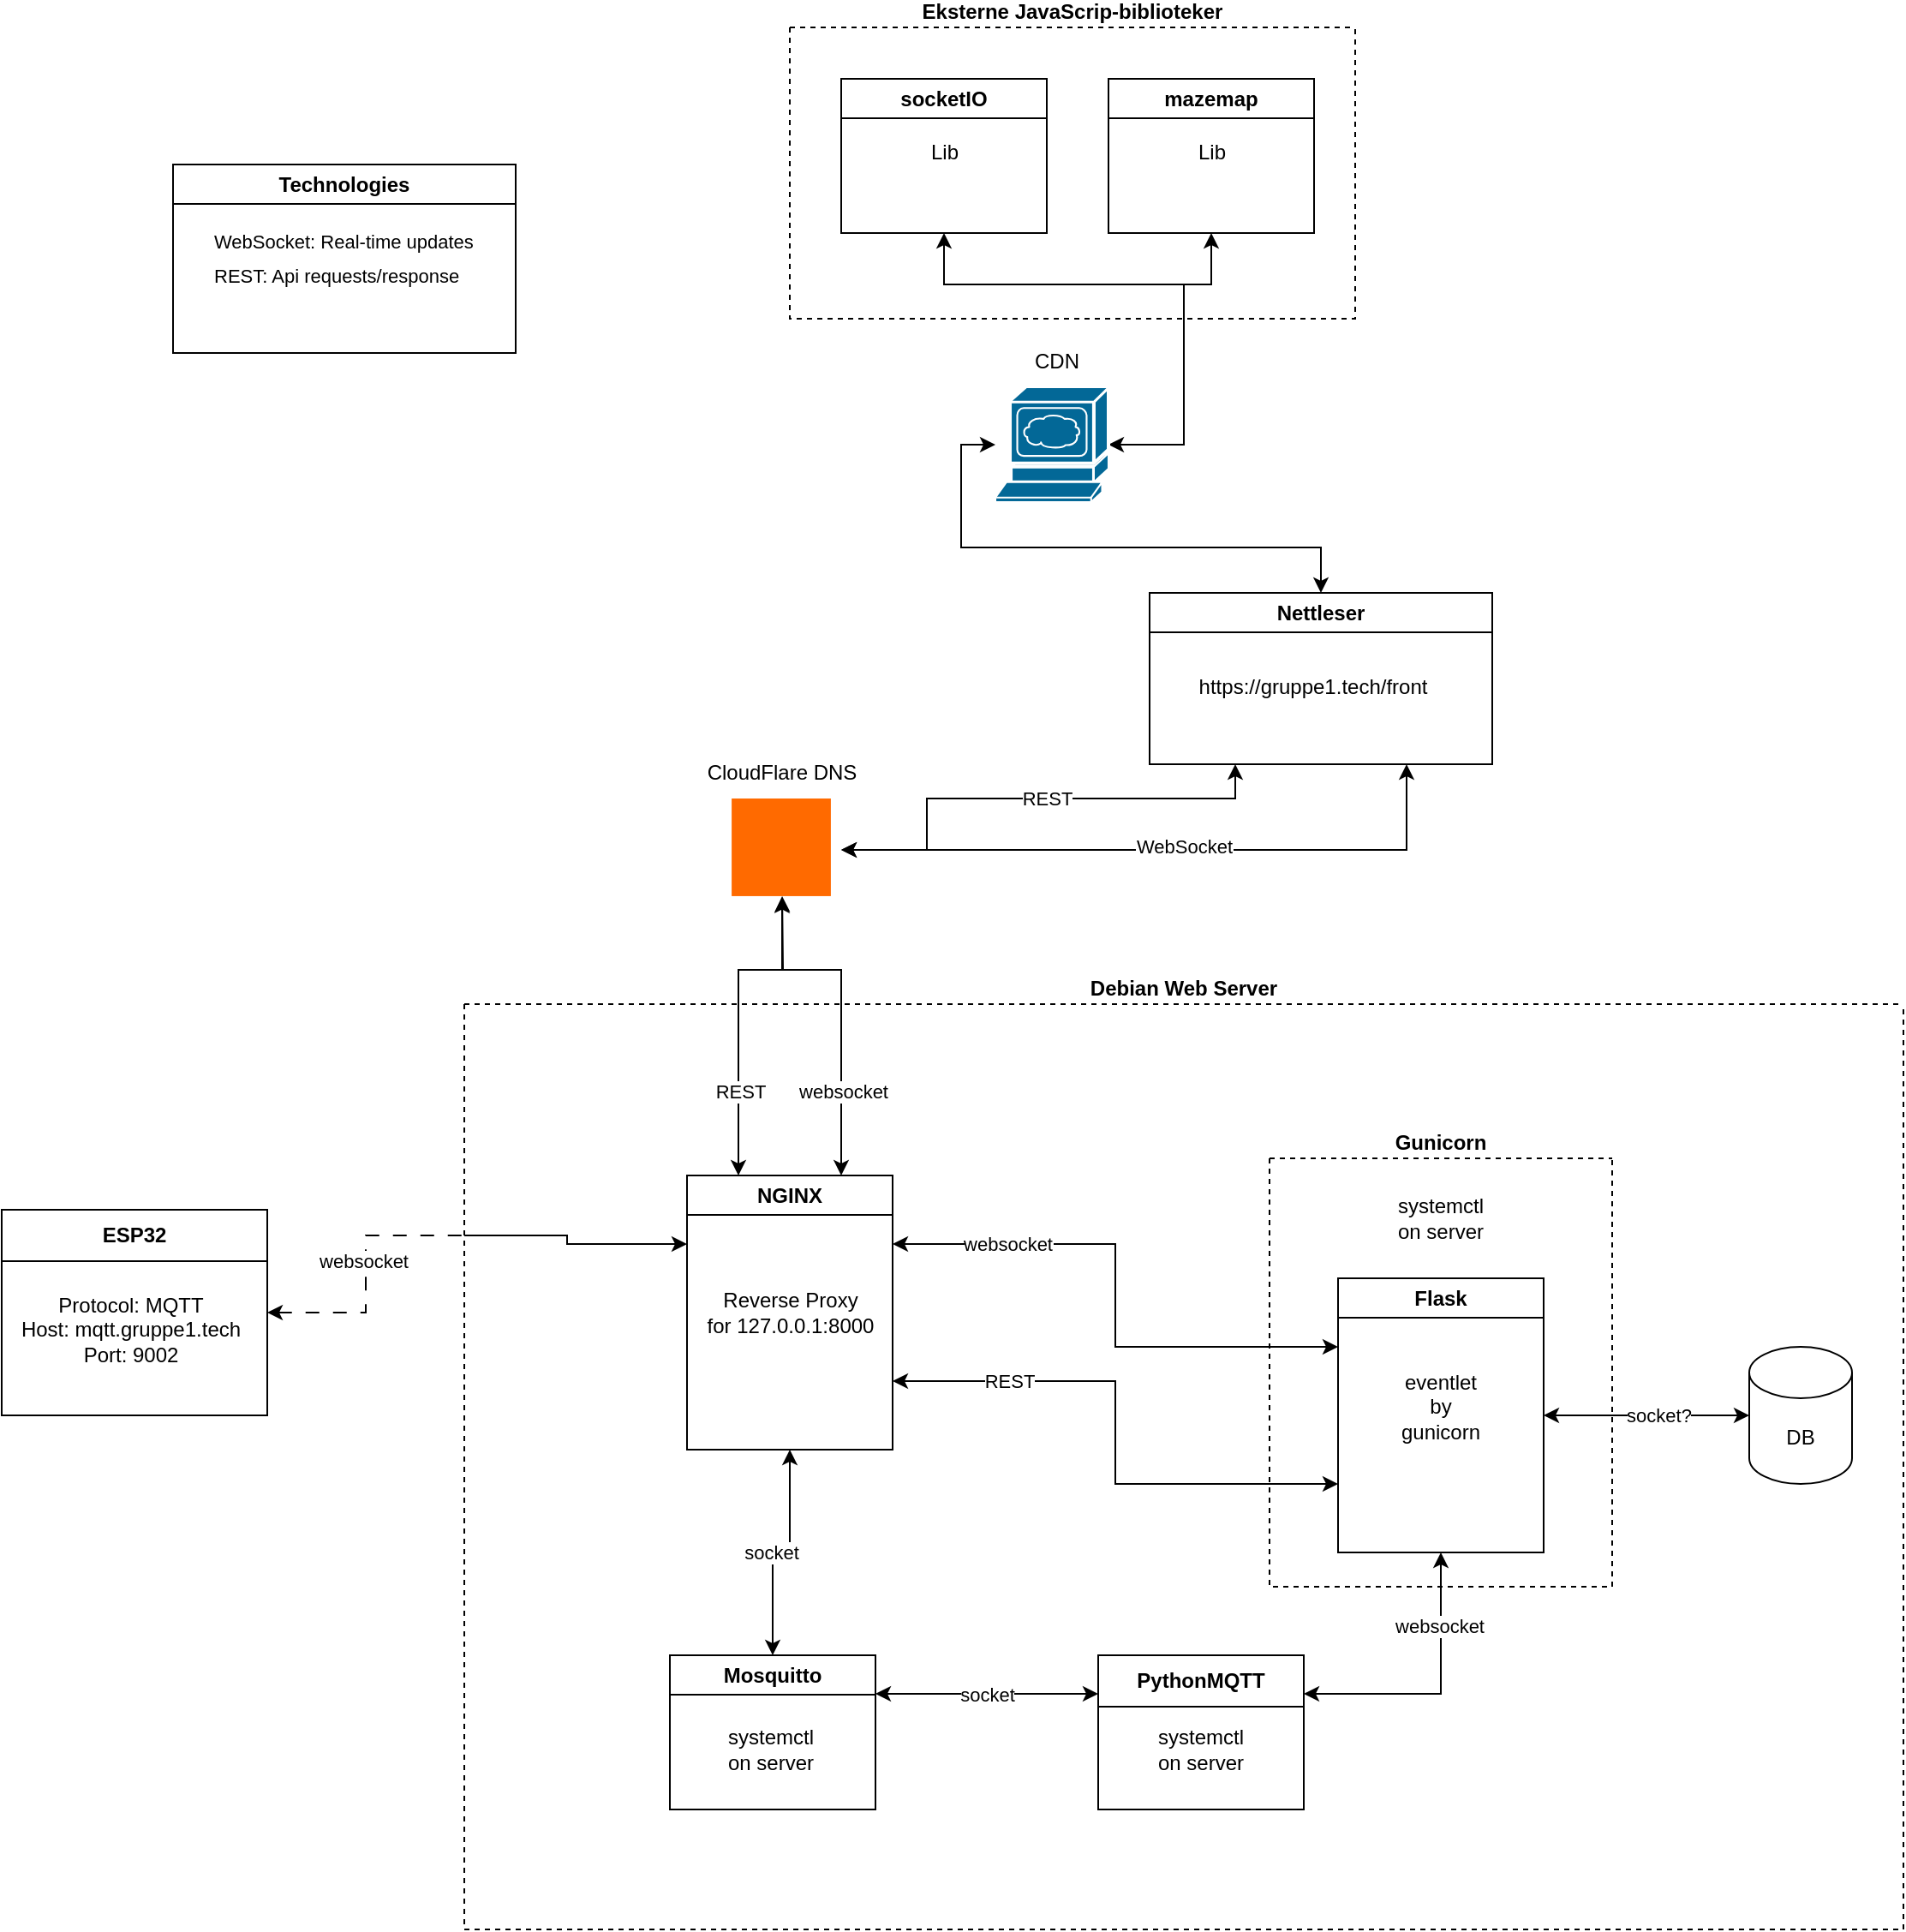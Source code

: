 <mxfile version="24.9.0">
  <diagram name="Page-1" id="gCyIn5LwwLEo6zyTEe6D">
    <mxGraphModel dx="2188" dy="2139" grid="1" gridSize="10" guides="1" tooltips="1" connect="1" arrows="1" fold="1" page="0" pageScale="1" pageWidth="850" pageHeight="1100" math="0" shadow="0">
      <root>
        <mxCell id="0" />
        <mxCell id="1" parent="0" />
        <mxCell id="6MU27Whc_V-Y_yFQVjix-9" value="Debian Web Server" style="swimlane;startSize=0;dashed=1;spacingTop=-20;" vertex="1" parent="1">
          <mxGeometry x="-120" y="160" width="840" height="540" as="geometry" />
        </mxCell>
        <mxCell id="6MU27Whc_V-Y_yFQVjix-20" value="socket" style="edgeStyle=orthogonalEdgeStyle;rounded=0;orthogonalLoop=1;jettySize=auto;html=1;exitX=1;exitY=0.25;exitDx=0;exitDy=0;entryX=0;entryY=0.25;entryDx=0;entryDy=0;startArrow=classic;startFill=1;" edge="1" parent="6MU27Whc_V-Y_yFQVjix-9" source="6MU27Whc_V-Y_yFQVjix-3" target="6MU27Whc_V-Y_yFQVjix-5">
          <mxGeometry relative="1" as="geometry" />
        </mxCell>
        <mxCell id="6MU27Whc_V-Y_yFQVjix-3" value="Mosquitto" style="swimlane;whiteSpace=wrap;html=1;" vertex="1" parent="6MU27Whc_V-Y_yFQVjix-9">
          <mxGeometry x="120" y="380" width="120" height="90" as="geometry" />
        </mxCell>
        <mxCell id="6MU27Whc_V-Y_yFQVjix-71" value="systemctl on server" style="text;html=1;align=center;verticalAlign=middle;whiteSpace=wrap;rounded=0;" vertex="1" parent="6MU27Whc_V-Y_yFQVjix-3">
          <mxGeometry x="28.95" y="40" width="60" height="30" as="geometry" />
        </mxCell>
        <mxCell id="6MU27Whc_V-Y_yFQVjix-23" style="edgeStyle=orthogonalEdgeStyle;rounded=0;orthogonalLoop=1;jettySize=auto;html=1;exitX=1;exitY=0.25;exitDx=0;exitDy=0;entryX=0.5;entryY=1;entryDx=0;entryDy=0;startArrow=classic;startFill=1;" edge="1" parent="6MU27Whc_V-Y_yFQVjix-9" source="6MU27Whc_V-Y_yFQVjix-5" target="6MU27Whc_V-Y_yFQVjix-12">
          <mxGeometry relative="1" as="geometry" />
        </mxCell>
        <mxCell id="6MU27Whc_V-Y_yFQVjix-46" value="websocket" style="edgeLabel;html=1;align=center;verticalAlign=middle;resizable=0;points=[];" vertex="1" connectable="0" parent="6MU27Whc_V-Y_yFQVjix-23">
          <mxGeometry x="-0.19" y="-1" relative="1" as="geometry">
            <mxPoint x="13" y="-41" as="offset" />
          </mxGeometry>
        </mxCell>
        <mxCell id="6MU27Whc_V-Y_yFQVjix-5" value="PythonMQTT" style="swimlane;whiteSpace=wrap;html=1;startSize=30;" vertex="1" parent="6MU27Whc_V-Y_yFQVjix-9">
          <mxGeometry x="370" y="380" width="120" height="90" as="geometry" />
        </mxCell>
        <mxCell id="6MU27Whc_V-Y_yFQVjix-70" value="systemctl on server" style="text;html=1;align=center;verticalAlign=middle;whiteSpace=wrap;rounded=0;" vertex="1" parent="6MU27Whc_V-Y_yFQVjix-5">
          <mxGeometry x="30" y="40" width="60" height="30" as="geometry" />
        </mxCell>
        <mxCell id="6MU27Whc_V-Y_yFQVjix-30" style="edgeStyle=orthogonalEdgeStyle;rounded=0;orthogonalLoop=1;jettySize=auto;html=1;exitX=0;exitY=0.75;exitDx=0;exitDy=0;entryX=1;entryY=0.75;entryDx=0;entryDy=0;startArrow=classic;startFill=1;" edge="1" parent="6MU27Whc_V-Y_yFQVjix-9" source="6MU27Whc_V-Y_yFQVjix-12" target="6MU27Whc_V-Y_yFQVjix-13">
          <mxGeometry relative="1" as="geometry" />
        </mxCell>
        <mxCell id="6MU27Whc_V-Y_yFQVjix-49" value="REST" style="edgeLabel;html=1;align=center;verticalAlign=middle;resizable=0;points=[];" vertex="1" connectable="0" parent="6MU27Whc_V-Y_yFQVjix-30">
          <mxGeometry x="0.348" y="1" relative="1" as="geometry">
            <mxPoint x="-37" y="-1" as="offset" />
          </mxGeometry>
        </mxCell>
        <mxCell id="6MU27Whc_V-Y_yFQVjix-58" style="edgeStyle=orthogonalEdgeStyle;rounded=0;orthogonalLoop=1;jettySize=auto;html=1;exitX=1;exitY=0.5;exitDx=0;exitDy=0;startArrow=classic;startFill=1;" edge="1" parent="6MU27Whc_V-Y_yFQVjix-9" source="6MU27Whc_V-Y_yFQVjix-12" target="6MU27Whc_V-Y_yFQVjix-57">
          <mxGeometry relative="1" as="geometry" />
        </mxCell>
        <mxCell id="6MU27Whc_V-Y_yFQVjix-66" value="&lt;div&gt;&lt;br&gt;&lt;/div&gt;&lt;div&gt;&lt;br&gt;&lt;/div&gt;" style="edgeLabel;html=1;align=center;verticalAlign=middle;resizable=0;points=[];" vertex="1" connectable="0" parent="6MU27Whc_V-Y_yFQVjix-58">
          <mxGeometry x="0.2" y="-2" relative="1" as="geometry">
            <mxPoint as="offset" />
          </mxGeometry>
        </mxCell>
        <mxCell id="6MU27Whc_V-Y_yFQVjix-76" value="socket?" style="edgeLabel;html=1;align=center;verticalAlign=middle;resizable=0;points=[];" vertex="1" connectable="0" parent="6MU27Whc_V-Y_yFQVjix-58">
          <mxGeometry x="0.11" relative="1" as="geometry">
            <mxPoint as="offset" />
          </mxGeometry>
        </mxCell>
        <mxCell id="6MU27Whc_V-Y_yFQVjix-12" value="Flask" style="swimlane;whiteSpace=wrap;html=1;" vertex="1" parent="6MU27Whc_V-Y_yFQVjix-9">
          <mxGeometry x="510" y="160" width="120" height="160" as="geometry" />
        </mxCell>
        <mxCell id="6MU27Whc_V-Y_yFQVjix-72" value="eventlet by gunicorn" style="text;html=1;align=center;verticalAlign=middle;whiteSpace=wrap;rounded=0;" vertex="1" parent="6MU27Whc_V-Y_yFQVjix-12">
          <mxGeometry x="30" y="60" width="60" height="30" as="geometry" />
        </mxCell>
        <mxCell id="6MU27Whc_V-Y_yFQVjix-29" style="edgeStyle=orthogonalEdgeStyle;rounded=0;orthogonalLoop=1;jettySize=auto;html=1;exitX=1;exitY=0.25;exitDx=0;exitDy=0;entryX=0;entryY=0.25;entryDx=0;entryDy=0;startArrow=classic;startFill=1;" edge="1" parent="6MU27Whc_V-Y_yFQVjix-9" source="6MU27Whc_V-Y_yFQVjix-13" target="6MU27Whc_V-Y_yFQVjix-12">
          <mxGeometry relative="1" as="geometry" />
        </mxCell>
        <mxCell id="6MU27Whc_V-Y_yFQVjix-54" value="websocket" style="edgeLabel;html=1;align=center;verticalAlign=middle;resizable=0;points=[];" vertex="1" connectable="0" parent="6MU27Whc_V-Y_yFQVjix-29">
          <mxGeometry x="-0.37" y="1" relative="1" as="geometry">
            <mxPoint x="-34" y="1" as="offset" />
          </mxGeometry>
        </mxCell>
        <mxCell id="6MU27Whc_V-Y_yFQVjix-33" style="edgeStyle=orthogonalEdgeStyle;rounded=0;orthogonalLoop=1;jettySize=auto;html=1;exitX=0.5;exitY=1;exitDx=0;exitDy=0;startArrow=classic;startFill=1;" edge="1" parent="6MU27Whc_V-Y_yFQVjix-9" source="6MU27Whc_V-Y_yFQVjix-13" target="6MU27Whc_V-Y_yFQVjix-3">
          <mxGeometry relative="1" as="geometry" />
        </mxCell>
        <mxCell id="6MU27Whc_V-Y_yFQVjix-55" value="socket" style="edgeLabel;html=1;align=center;verticalAlign=middle;resizable=0;points=[];" vertex="1" connectable="0" parent="6MU27Whc_V-Y_yFQVjix-33">
          <mxGeometry x="0.057" y="3" relative="1" as="geometry">
            <mxPoint x="-3" y="-3" as="offset" />
          </mxGeometry>
        </mxCell>
        <mxCell id="6MU27Whc_V-Y_yFQVjix-13" value="NGINX" style="swimlane;whiteSpace=wrap;html=1;" vertex="1" parent="6MU27Whc_V-Y_yFQVjix-9">
          <mxGeometry x="130" y="100" width="120" height="160" as="geometry" />
        </mxCell>
        <mxCell id="6MU27Whc_V-Y_yFQVjix-48" value="&lt;div&gt;Reverse Proxy&lt;/div&gt;&lt;div&gt;for 127.0.0.1:8000&lt;br&gt;&lt;/div&gt;" style="text;html=1;align=center;verticalAlign=middle;resizable=0;points=[];autosize=1;strokeColor=none;fillColor=none;" vertex="1" parent="6MU27Whc_V-Y_yFQVjix-13">
          <mxGeometry y="60" width="120" height="40" as="geometry" />
        </mxCell>
        <mxCell id="6MU27Whc_V-Y_yFQVjix-57" value="DB" style="shape=cylinder3;whiteSpace=wrap;html=1;boundedLbl=1;backgroundOutline=1;size=15;" vertex="1" parent="6MU27Whc_V-Y_yFQVjix-9">
          <mxGeometry x="750" y="200" width="60" height="80" as="geometry" />
        </mxCell>
        <mxCell id="6MU27Whc_V-Y_yFQVjix-73" value="Gunicorn" style="swimlane;startSize=0;spacingTop=-20;dashed=1;" vertex="1" parent="6MU27Whc_V-Y_yFQVjix-9">
          <mxGeometry x="470" y="90" width="200" height="250" as="geometry">
            <mxRectangle x="470" y="90" width="90" height="10" as="alternateBounds" />
          </mxGeometry>
        </mxCell>
        <mxCell id="6MU27Whc_V-Y_yFQVjix-74" value="systemctl on server" style="text;html=1;align=center;verticalAlign=middle;whiteSpace=wrap;rounded=0;" vertex="1" parent="6MU27Whc_V-Y_yFQVjix-73">
          <mxGeometry x="70" y="20" width="60" height="30" as="geometry" />
        </mxCell>
        <mxCell id="6MU27Whc_V-Y_yFQVjix-85" style="edgeStyle=orthogonalEdgeStyle;rounded=0;orthogonalLoop=1;jettySize=auto;html=1;exitX=0;exitY=0.25;exitDx=0;exitDy=0;entryX=0;entryY=0.25;entryDx=0;entryDy=0;" edge="1" parent="6MU27Whc_V-Y_yFQVjix-9" source="6MU27Whc_V-Y_yFQVjix-9" target="6MU27Whc_V-Y_yFQVjix-13">
          <mxGeometry relative="1" as="geometry">
            <Array as="points">
              <mxPoint x="60" y="135" />
              <mxPoint x="60" y="140" />
            </Array>
          </mxGeometry>
        </mxCell>
        <mxCell id="6MU27Whc_V-Y_yFQVjix-1" value="&lt;div&gt;ESP32&lt;/div&gt;" style="swimlane;whiteSpace=wrap;html=1;startSize=30;" vertex="1" parent="1">
          <mxGeometry x="-390" y="280" width="155" height="120" as="geometry" />
        </mxCell>
        <mxCell id="6MU27Whc_V-Y_yFQVjix-75" value="&lt;div&gt;Protocol: MQTT&lt;br&gt;&lt;/div&gt;&lt;div&gt;Host: mqtt.gruppe1.tech&lt;/div&gt;&lt;div&gt;Port: 9002&lt;br&gt;&lt;/div&gt;" style="text;html=1;align=center;verticalAlign=middle;resizable=0;points=[];autosize=1;strokeColor=none;fillColor=none;" vertex="1" parent="6MU27Whc_V-Y_yFQVjix-1">
          <mxGeometry y="40" width="150" height="60" as="geometry" />
        </mxCell>
        <mxCell id="6MU27Whc_V-Y_yFQVjix-15" style="edgeStyle=orthogonalEdgeStyle;rounded=0;orthogonalLoop=1;jettySize=auto;html=1;exitX=1;exitY=0.5;exitDx=0;exitDy=0;entryX=0;entryY=0.25;entryDx=0;entryDy=0;dashed=1;dashPattern=8 8;endArrow=none;endFill=0;startArrow=classic;startFill=1;" edge="1" parent="1" source="6MU27Whc_V-Y_yFQVjix-1" target="6MU27Whc_V-Y_yFQVjix-9">
          <mxGeometry relative="1" as="geometry" />
        </mxCell>
        <mxCell id="6MU27Whc_V-Y_yFQVjix-67" value="websocket" style="edgeLabel;html=1;align=center;verticalAlign=middle;resizable=0;points=[];" vertex="1" connectable="0" parent="6MU27Whc_V-Y_yFQVjix-15">
          <mxGeometry x="0.461" y="-1" relative="1" as="geometry">
            <mxPoint x="-16" y="14" as="offset" />
          </mxGeometry>
        </mxCell>
        <mxCell id="6MU27Whc_V-Y_yFQVjix-7" value="Nettleser" style="swimlane;whiteSpace=wrap;html=1;" vertex="1" parent="1">
          <mxGeometry x="280" y="-80" width="200" height="100" as="geometry" />
        </mxCell>
        <mxCell id="6MU27Whc_V-Y_yFQVjix-45" value="https://gruppe1.tech/front" style="text;html=1;align=center;verticalAlign=middle;resizable=0;points=[];autosize=1;strokeColor=none;fillColor=none;" vertex="1" parent="6MU27Whc_V-Y_yFQVjix-7">
          <mxGeometry x="15" y="40" width="160" height="30" as="geometry" />
        </mxCell>
        <mxCell id="6MU27Whc_V-Y_yFQVjix-39" style="edgeStyle=orthogonalEdgeStyle;rounded=0;orthogonalLoop=1;jettySize=auto;html=1;exitX=0;exitY=0.5;exitDx=0;exitDy=0;entryX=0.5;entryY=0;entryDx=0;entryDy=0;startArrow=classic;startFill=1;" edge="1" parent="1" source="6MU27Whc_V-Y_yFQVjix-41" target="6MU27Whc_V-Y_yFQVjix-7">
          <mxGeometry relative="1" as="geometry" />
        </mxCell>
        <mxCell id="6MU27Whc_V-Y_yFQVjix-96" style="edgeStyle=orthogonalEdgeStyle;rounded=0;orthogonalLoop=1;jettySize=auto;html=1;exitX=1;exitY=0.5;exitDx=0;exitDy=0;exitPerimeter=0;entryX=0.5;entryY=1;entryDx=0;entryDy=0;" edge="1" parent="1" source="6MU27Whc_V-Y_yFQVjix-41" target="6MU27Whc_V-Y_yFQVjix-36">
          <mxGeometry relative="1" as="geometry">
            <Array as="points">
              <mxPoint x="300" y="-167" />
              <mxPoint x="300" y="-260" />
              <mxPoint x="316" y="-260" />
            </Array>
          </mxGeometry>
        </mxCell>
        <mxCell id="6MU27Whc_V-Y_yFQVjix-97" style="edgeStyle=orthogonalEdgeStyle;rounded=0;orthogonalLoop=1;jettySize=auto;html=1;exitX=1;exitY=0.5;exitDx=0;exitDy=0;exitPerimeter=0;entryX=0.5;entryY=1;entryDx=0;entryDy=0;startArrow=classic;startFill=1;" edge="1" parent="1" source="6MU27Whc_V-Y_yFQVjix-41" target="6MU27Whc_V-Y_yFQVjix-35">
          <mxGeometry relative="1" as="geometry">
            <Array as="points">
              <mxPoint x="300" y="-167" />
              <mxPoint x="300" y="-260" />
              <mxPoint x="160" y="-260" />
            </Array>
          </mxGeometry>
        </mxCell>
        <mxCell id="6MU27Whc_V-Y_yFQVjix-41" value="" style="shape=mxgraph.cisco.servers.www_server;html=1;pointerEvents=1;dashed=0;fillColor=#036897;strokeColor=#ffffff;strokeWidth=2;verticalLabelPosition=bottom;verticalAlign=top;align=center;outlineConnect=0;" vertex="1" parent="1">
          <mxGeometry x="190" y="-200" width="66" height="67" as="geometry" />
        </mxCell>
        <mxCell id="6MU27Whc_V-Y_yFQVjix-47" value="Eksterne JavaScrip-biblioteker" style="swimlane;startSize=0;dashed=1;spacingTop=-20;" vertex="1" parent="1">
          <mxGeometry x="70" y="-410" width="330" height="170" as="geometry" />
        </mxCell>
        <mxCell id="6MU27Whc_V-Y_yFQVjix-36" value="mazemap" style="swimlane;whiteSpace=wrap;html=1;" vertex="1" parent="6MU27Whc_V-Y_yFQVjix-47">
          <mxGeometry x="186" y="30" width="120" height="90" as="geometry" />
        </mxCell>
        <mxCell id="6MU27Whc_V-Y_yFQVjix-38" value="Lib" style="text;html=1;align=center;verticalAlign=middle;resizable=0;points=[];autosize=1;strokeColor=none;fillColor=none;" vertex="1" parent="6MU27Whc_V-Y_yFQVjix-36">
          <mxGeometry x="40" y="28" width="40" height="30" as="geometry" />
        </mxCell>
        <mxCell id="6MU27Whc_V-Y_yFQVjix-35" value="socketIO" style="swimlane;whiteSpace=wrap;html=1;" vertex="1" parent="6MU27Whc_V-Y_yFQVjix-47">
          <mxGeometry x="30" y="30" width="120" height="90" as="geometry" />
        </mxCell>
        <mxCell id="6MU27Whc_V-Y_yFQVjix-37" value="Lib" style="text;html=1;align=center;verticalAlign=middle;resizable=0;points=[];autosize=1;strokeColor=none;fillColor=none;" vertex="1" parent="6MU27Whc_V-Y_yFQVjix-35">
          <mxGeometry x="40" y="28" width="40" height="30" as="geometry" />
        </mxCell>
        <mxCell id="6MU27Whc_V-Y_yFQVjix-59" value="" style="points=[];aspect=fixed;html=1;align=center;shadow=0;dashed=0;fillColor=#FF6A00;strokeColor=none;shape=mxgraph.alibaba_cloud.dns_domain_name_system;" vertex="1" parent="1">
          <mxGeometry x="36.05" y="40" width="57.9" height="56.97" as="geometry" />
        </mxCell>
        <mxCell id="6MU27Whc_V-Y_yFQVjix-68" value="CloudFlare DNS" style="text;html=1;align=center;verticalAlign=middle;resizable=0;points=[];autosize=1;strokeColor=none;fillColor=none;" vertex="1" parent="1">
          <mxGeometry x="10" y="10" width="110" height="30" as="geometry" />
        </mxCell>
        <mxCell id="6MU27Whc_V-Y_yFQVjix-83" value="" style="endArrow=classic;startArrow=classic;html=1;rounded=0;entryX=0.25;entryY=1;entryDx=0;entryDy=0;" edge="1" parent="1" target="6MU27Whc_V-Y_yFQVjix-7">
          <mxGeometry width="50" height="50" relative="1" as="geometry">
            <mxPoint x="100" y="70" as="sourcePoint" />
            <mxPoint x="100" y="240" as="targetPoint" />
            <Array as="points">
              <mxPoint x="150" y="70" />
              <mxPoint x="150" y="40" />
              <mxPoint x="330" y="40" />
            </Array>
          </mxGeometry>
        </mxCell>
        <mxCell id="6MU27Whc_V-Y_yFQVjix-84" value="&lt;div&gt;REST&lt;/div&gt;" style="edgeLabel;html=1;align=center;verticalAlign=middle;resizable=0;points=[];" vertex="1" connectable="0" parent="6MU27Whc_V-Y_yFQVjix-83">
          <mxGeometry x="0.27" y="4" relative="1" as="geometry">
            <mxPoint x="-28" y="4" as="offset" />
          </mxGeometry>
        </mxCell>
        <mxCell id="6MU27Whc_V-Y_yFQVjix-86" value="" style="endArrow=classic;startArrow=classic;html=1;rounded=0;exitX=0.25;exitY=0;exitDx=0;exitDy=0;entryX=0.509;entryY=1.001;entryDx=0;entryDy=0;entryPerimeter=0;" edge="1" parent="1" source="6MU27Whc_V-Y_yFQVjix-13" target="6MU27Whc_V-Y_yFQVjix-59">
          <mxGeometry width="50" height="50" relative="1" as="geometry">
            <mxPoint x="50" y="320" as="sourcePoint" />
            <mxPoint x="100" y="270" as="targetPoint" />
            <Array as="points">
              <mxPoint x="40" y="140" />
              <mxPoint x="66" y="140" />
            </Array>
          </mxGeometry>
        </mxCell>
        <mxCell id="6MU27Whc_V-Y_yFQVjix-90" value="REST" style="edgeLabel;html=1;align=center;verticalAlign=middle;resizable=0;points=[];" vertex="1" connectable="0" parent="6MU27Whc_V-Y_yFQVjix-86">
          <mxGeometry x="-0.448" y="-1" relative="1" as="geometry">
            <mxPoint y="3" as="offset" />
          </mxGeometry>
        </mxCell>
        <mxCell id="6MU27Whc_V-Y_yFQVjix-88" style="edgeStyle=orthogonalEdgeStyle;rounded=0;orthogonalLoop=1;jettySize=auto;html=1;exitX=0.75;exitY=0;exitDx=0;exitDy=0;entryX=0.509;entryY=1.015;entryDx=0;entryDy=0;entryPerimeter=0;startArrow=classic;startFill=1;" edge="1" parent="1" source="6MU27Whc_V-Y_yFQVjix-13" target="6MU27Whc_V-Y_yFQVjix-59">
          <mxGeometry relative="1" as="geometry">
            <Array as="points">
              <mxPoint x="100" y="140" />
              <mxPoint x="66" y="140" />
            </Array>
          </mxGeometry>
        </mxCell>
        <mxCell id="6MU27Whc_V-Y_yFQVjix-89" value="websocket" style="edgeLabel;html=1;align=center;verticalAlign=middle;resizable=0;points=[];" vertex="1" connectable="0" parent="6MU27Whc_V-Y_yFQVjix-88">
          <mxGeometry x="-0.495" relative="1" as="geometry">
            <mxPoint x="1" as="offset" />
          </mxGeometry>
        </mxCell>
        <mxCell id="6MU27Whc_V-Y_yFQVjix-93" value="" style="endArrow=classic;startArrow=classic;html=1;rounded=0;entryX=0.75;entryY=1;entryDx=0;entryDy=0;" edge="1" parent="1" target="6MU27Whc_V-Y_yFQVjix-7">
          <mxGeometry width="50" height="50" relative="1" as="geometry">
            <mxPoint x="100" y="70" as="sourcePoint" />
            <mxPoint x="430" y="60" as="targetPoint" />
            <Array as="points">
              <mxPoint x="430" y="70" />
            </Array>
          </mxGeometry>
        </mxCell>
        <mxCell id="6MU27Whc_V-Y_yFQVjix-94" value="&lt;div&gt;WebSocket&lt;/div&gt;" style="edgeLabel;html=1;align=center;verticalAlign=middle;resizable=0;points=[];" vertex="1" connectable="0" parent="6MU27Whc_V-Y_yFQVjix-93">
          <mxGeometry x="-0.06" relative="1" as="geometry">
            <mxPoint x="21" y="-2" as="offset" />
          </mxGeometry>
        </mxCell>
        <mxCell id="6MU27Whc_V-Y_yFQVjix-95" value="CDN" style="text;html=1;align=center;verticalAlign=middle;whiteSpace=wrap;rounded=0;" vertex="1" parent="1">
          <mxGeometry x="196" y="-230" width="60" height="30" as="geometry" />
        </mxCell>
        <mxCell id="6MU27Whc_V-Y_yFQVjix-99" value="&lt;div align=&quot;left&quot;&gt;REST: Api requests/response&lt;br&gt;&lt;/div&gt;" style="edgeLabel;html=1;align=left;verticalAlign=middle;resizable=0;points=[];" vertex="1" connectable="0" parent="1">
          <mxGeometry x="-269.996" y="-270" as="geometry">
            <mxPoint x="2" y="5" as="offset" />
          </mxGeometry>
        </mxCell>
        <mxCell id="6MU27Whc_V-Y_yFQVjix-100" value="&lt;div align=&quot;left&quot;&gt;WebSocket: Real-time updates&lt;br&gt;&lt;/div&gt;" style="edgeLabel;html=1;align=left;verticalAlign=middle;resizable=0;points=[];" vertex="1" connectable="0" parent="1">
          <mxGeometry x="-269.996" y="-290" as="geometry">
            <mxPoint x="2" y="5" as="offset" />
          </mxGeometry>
        </mxCell>
        <mxCell id="6MU27Whc_V-Y_yFQVjix-103" value="Technologies" style="swimlane;whiteSpace=wrap;html=1;" vertex="1" parent="1">
          <mxGeometry x="-290" y="-330" width="200" height="110" as="geometry" />
        </mxCell>
      </root>
    </mxGraphModel>
  </diagram>
</mxfile>
